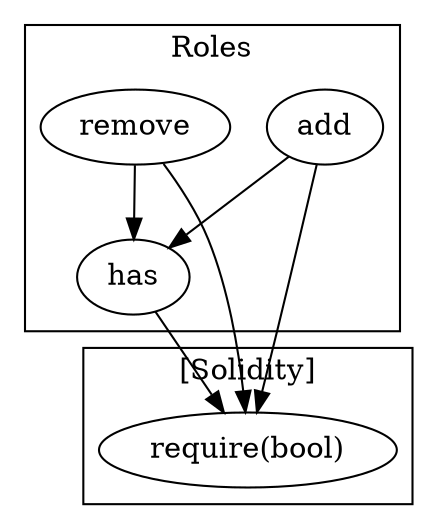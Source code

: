 strict digraph {
subgraph cluster_1457_Roles {
label = "Roles"
"1457_has" [label="has"]
"1457_remove" [label="remove"]
"1457_add" [label="add"]
"1457_remove" -> "1457_has"
"1457_add" -> "1457_has"
}subgraph cluster_solidity {
label = "[Solidity]"
"require(bool)" 
"1457_remove" -> "require(bool)"
"1457_has" -> "require(bool)"
"1457_add" -> "require(bool)"
}
}